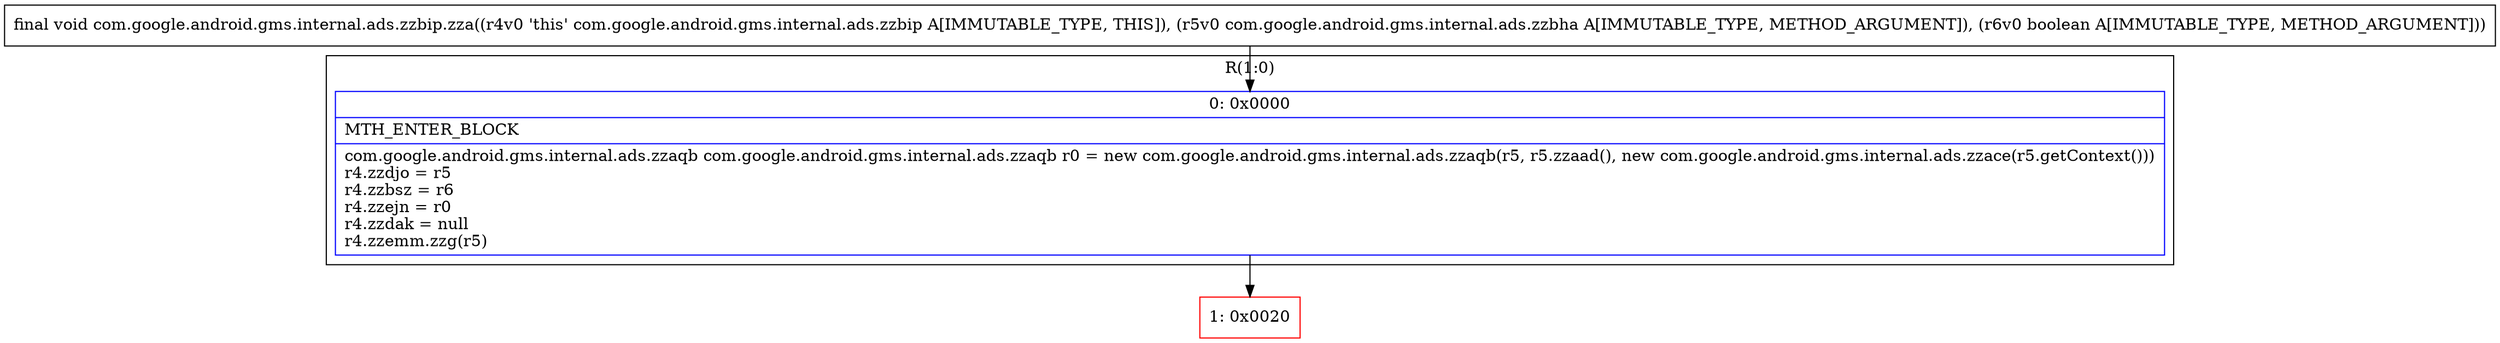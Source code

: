 digraph "CFG forcom.google.android.gms.internal.ads.zzbip.zza(Lcom\/google\/android\/gms\/internal\/ads\/zzbha;Z)V" {
subgraph cluster_Region_1618127786 {
label = "R(1:0)";
node [shape=record,color=blue];
Node_0 [shape=record,label="{0\:\ 0x0000|MTH_ENTER_BLOCK\l|com.google.android.gms.internal.ads.zzaqb com.google.android.gms.internal.ads.zzaqb r0 = new com.google.android.gms.internal.ads.zzaqb(r5, r5.zzaad(), new com.google.android.gms.internal.ads.zzace(r5.getContext()))\lr4.zzdjo = r5\lr4.zzbsz = r6\lr4.zzejn = r0\lr4.zzdak = null\lr4.zzemm.zzg(r5)\l}"];
}
Node_1 [shape=record,color=red,label="{1\:\ 0x0020}"];
MethodNode[shape=record,label="{final void com.google.android.gms.internal.ads.zzbip.zza((r4v0 'this' com.google.android.gms.internal.ads.zzbip A[IMMUTABLE_TYPE, THIS]), (r5v0 com.google.android.gms.internal.ads.zzbha A[IMMUTABLE_TYPE, METHOD_ARGUMENT]), (r6v0 boolean A[IMMUTABLE_TYPE, METHOD_ARGUMENT])) }"];
MethodNode -> Node_0;
Node_0 -> Node_1;
}

